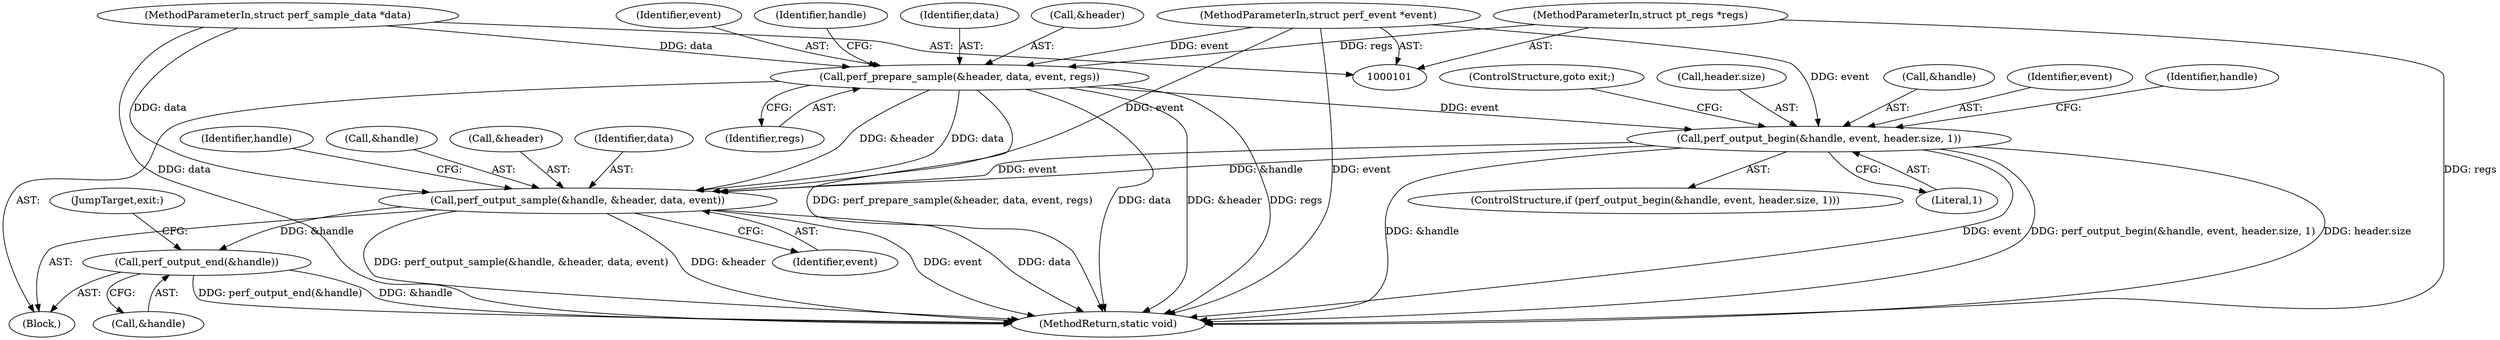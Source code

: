 digraph "0_linux_a8b0ca17b80e92faab46ee7179ba9e99ccb61233_59@pointer" {
"1000109" [label="(Call,perf_prepare_sample(&header, data, event, regs))"];
"1000103" [label="(MethodParameterIn,struct perf_sample_data *data)"];
"1000102" [label="(MethodParameterIn,struct perf_event *event)"];
"1000104" [label="(MethodParameterIn,struct pt_regs *regs)"];
"1000116" [label="(Call,perf_output_begin(&handle, event, header.size, 1))"];
"1000125" [label="(Call,perf_output_sample(&handle, &header, data, event))"];
"1000132" [label="(Call,perf_output_end(&handle))"];
"1000103" [label="(MethodParameterIn,struct perf_sample_data *data)"];
"1000134" [label="(Identifier,handle)"];
"1000119" [label="(Identifier,event)"];
"1000126" [label="(Call,&handle)"];
"1000135" [label="(JumpTarget,exit:)"];
"1000112" [label="(Identifier,data)"];
"1000127" [label="(Identifier,handle)"];
"1000131" [label="(Identifier,event)"];
"1000104" [label="(MethodParameterIn,struct pt_regs *regs)"];
"1000125" [label="(Call,perf_output_sample(&handle, &header, data, event))"];
"1000109" [label="(Call,perf_prepare_sample(&header, data, event, regs))"];
"1000110" [label="(Call,&header)"];
"1000123" [label="(Literal,1)"];
"1000128" [label="(Call,&header)"];
"1000113" [label="(Identifier,event)"];
"1000124" [label="(ControlStructure,goto exit;)"];
"1000114" [label="(Identifier,regs)"];
"1000118" [label="(Identifier,handle)"];
"1000137" [label="(MethodReturn,static void)"];
"1000132" [label="(Call,perf_output_end(&handle))"];
"1000120" [label="(Call,header.size)"];
"1000115" [label="(ControlStructure,if (perf_output_begin(&handle, event, header.size, 1)))"];
"1000102" [label="(MethodParameterIn,struct perf_event *event)"];
"1000116" [label="(Call,perf_output_begin(&handle, event, header.size, 1))"];
"1000117" [label="(Call,&handle)"];
"1000105" [label="(Block,)"];
"1000130" [label="(Identifier,data)"];
"1000133" [label="(Call,&handle)"];
"1000109" -> "1000105"  [label="AST: "];
"1000109" -> "1000114"  [label="CFG: "];
"1000110" -> "1000109"  [label="AST: "];
"1000112" -> "1000109"  [label="AST: "];
"1000113" -> "1000109"  [label="AST: "];
"1000114" -> "1000109"  [label="AST: "];
"1000118" -> "1000109"  [label="CFG: "];
"1000109" -> "1000137"  [label="DDG: regs"];
"1000109" -> "1000137"  [label="DDG: perf_prepare_sample(&header, data, event, regs)"];
"1000109" -> "1000137"  [label="DDG: data"];
"1000109" -> "1000137"  [label="DDG: &header"];
"1000103" -> "1000109"  [label="DDG: data"];
"1000102" -> "1000109"  [label="DDG: event"];
"1000104" -> "1000109"  [label="DDG: regs"];
"1000109" -> "1000116"  [label="DDG: event"];
"1000109" -> "1000125"  [label="DDG: &header"];
"1000109" -> "1000125"  [label="DDG: data"];
"1000103" -> "1000101"  [label="AST: "];
"1000103" -> "1000137"  [label="DDG: data"];
"1000103" -> "1000125"  [label="DDG: data"];
"1000102" -> "1000101"  [label="AST: "];
"1000102" -> "1000137"  [label="DDG: event"];
"1000102" -> "1000116"  [label="DDG: event"];
"1000102" -> "1000125"  [label="DDG: event"];
"1000104" -> "1000101"  [label="AST: "];
"1000104" -> "1000137"  [label="DDG: regs"];
"1000116" -> "1000115"  [label="AST: "];
"1000116" -> "1000123"  [label="CFG: "];
"1000117" -> "1000116"  [label="AST: "];
"1000119" -> "1000116"  [label="AST: "];
"1000120" -> "1000116"  [label="AST: "];
"1000123" -> "1000116"  [label="AST: "];
"1000124" -> "1000116"  [label="CFG: "];
"1000127" -> "1000116"  [label="CFG: "];
"1000116" -> "1000137"  [label="DDG: &handle"];
"1000116" -> "1000137"  [label="DDG: event"];
"1000116" -> "1000137"  [label="DDG: perf_output_begin(&handle, event, header.size, 1)"];
"1000116" -> "1000137"  [label="DDG: header.size"];
"1000116" -> "1000125"  [label="DDG: &handle"];
"1000116" -> "1000125"  [label="DDG: event"];
"1000125" -> "1000105"  [label="AST: "];
"1000125" -> "1000131"  [label="CFG: "];
"1000126" -> "1000125"  [label="AST: "];
"1000128" -> "1000125"  [label="AST: "];
"1000130" -> "1000125"  [label="AST: "];
"1000131" -> "1000125"  [label="AST: "];
"1000134" -> "1000125"  [label="CFG: "];
"1000125" -> "1000137"  [label="DDG: data"];
"1000125" -> "1000137"  [label="DDG: perf_output_sample(&handle, &header, data, event)"];
"1000125" -> "1000137"  [label="DDG: &header"];
"1000125" -> "1000137"  [label="DDG: event"];
"1000125" -> "1000132"  [label="DDG: &handle"];
"1000132" -> "1000105"  [label="AST: "];
"1000132" -> "1000133"  [label="CFG: "];
"1000133" -> "1000132"  [label="AST: "];
"1000135" -> "1000132"  [label="CFG: "];
"1000132" -> "1000137"  [label="DDG: perf_output_end(&handle)"];
"1000132" -> "1000137"  [label="DDG: &handle"];
}
